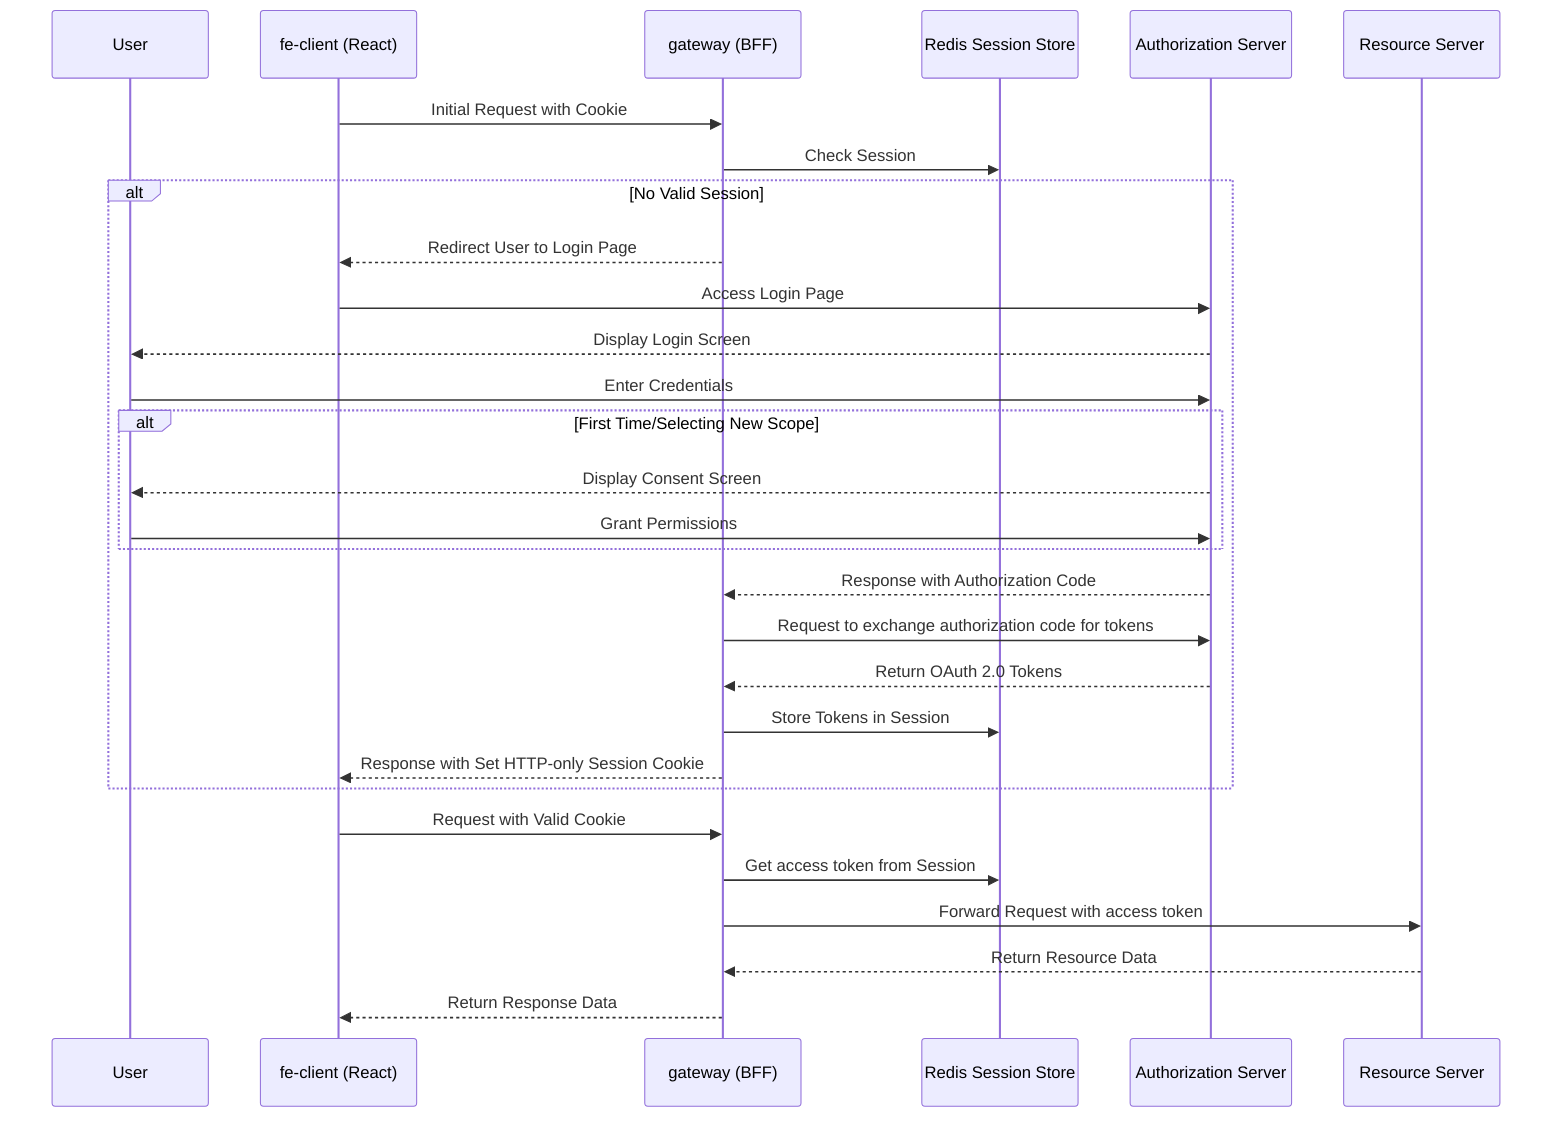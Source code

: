 sequenceDiagram
    participant User
    participant FE as fe-client (React)
    participant GW as gateway (BFF)
    participant Redis as Redis Session Store
    participant Auth as Authorization Server
    participant RS as Resource Server

    FE->>GW: Initial Request with Cookie
    GW->>Redis: Check Session

    alt No Valid Session
        GW-->>FE: Redirect User to Login Page
        FE->>Auth: Access Login Page
        Auth-->>User: Display Login Screen
        User->>Auth: Enter Credentials

        alt First Time/Selecting New Scope
            Auth-->>User: Display Consent Screen
            User->>Auth: Grant Permissions
        end

        Auth-->>GW: Response with Authorization Code
        GW->>Auth: Request to exchange authorization code for tokens
        Auth-->>GW: Return OAuth 2.0 Tokens
        GW->>Redis: Store Tokens in Session
        GW-->>FE: Response with Set HTTP-only Session Cookie
    end

    FE->>GW: Request with Valid Cookie
    GW->>Redis: Get access token from Session
    GW->>RS: Forward Request with access token
    RS-->>GW: Return Resource Data
    GW-->>FE: Return Response Data